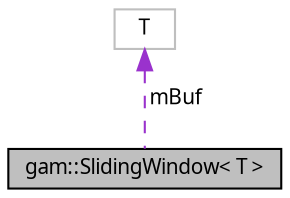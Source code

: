 digraph "gam::SlidingWindow&lt; T &gt;"
{
 // LATEX_PDF_SIZE
  bgcolor="transparent";
  edge [fontname="FreeSans.ttf",fontsize="10",labelfontname="FreeSans.ttf",labelfontsize="10"];
  node [fontname="FreeSans.ttf",fontsize="10",shape=record];
  Node1 [label="gam::SlidingWindow\< T \>",height=0.2,width=0.4,color="black", fillcolor="grey75", style="filled", fontcolor="black",tooltip="Sliding window for analysis."];
  Node2 -> Node1 [dir="back",color="darkorchid3",fontsize="10",style="dashed",label=" mBuf" ,fontname="FreeSans.ttf"];
  Node2 [label="T",height=0.2,width=0.4,color="grey75",tooltip=" "];
}

